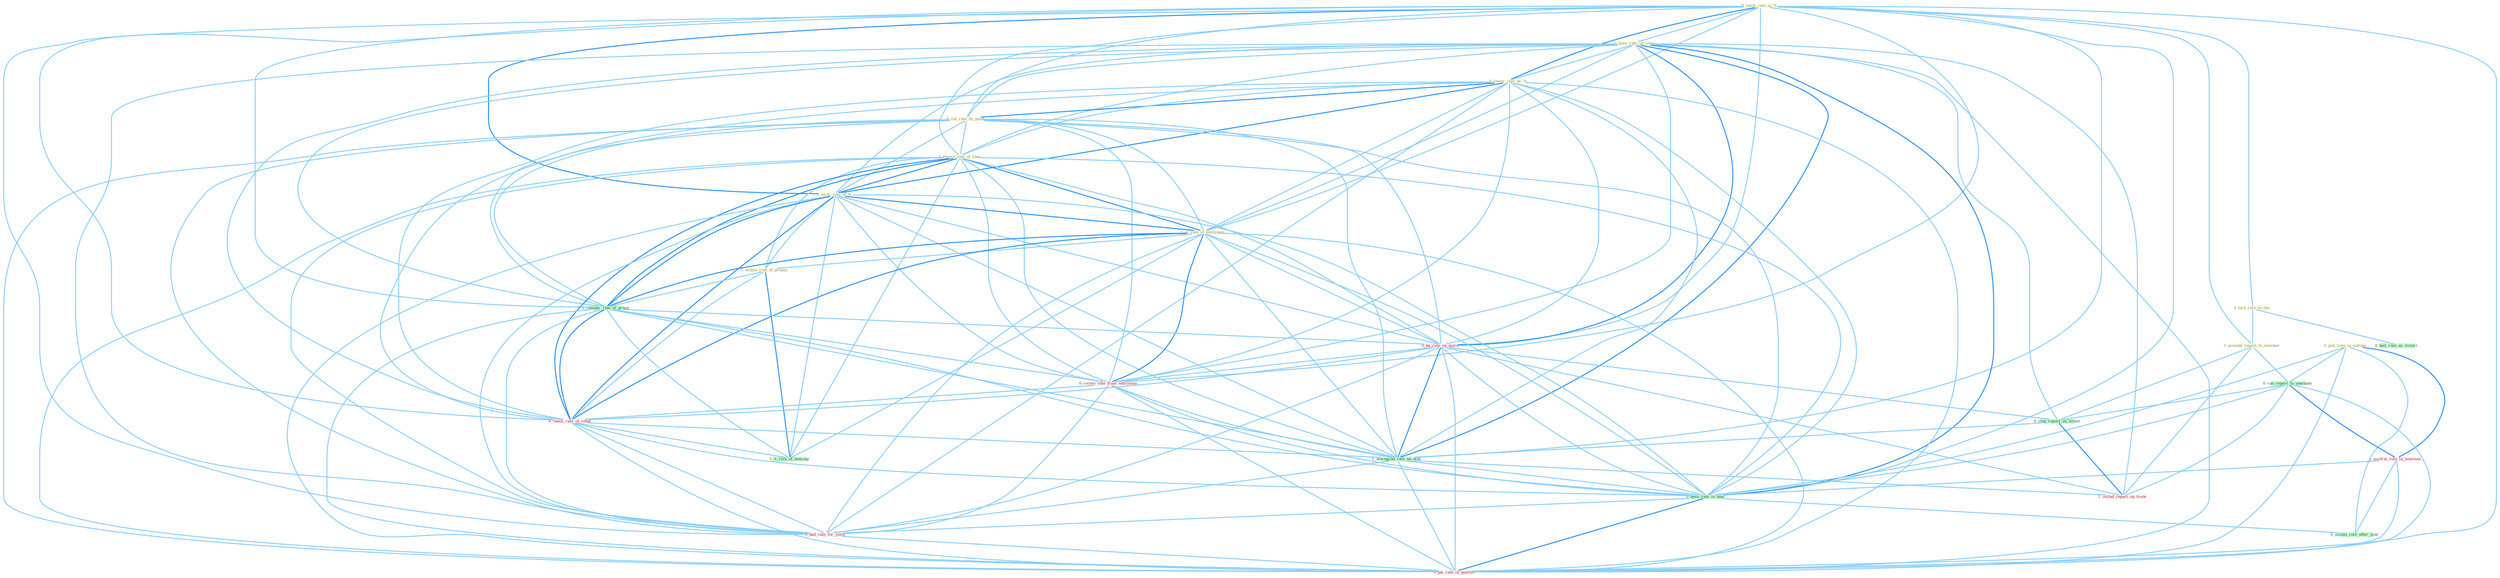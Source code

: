 Graph G{ 
    node
    [shape=polygon,style=filled,width=.5,height=.06,color="#BDFCC9",fixedsize=true,fontsize=4,
    fontcolor="#2f4f4f"];
    {node
    [color="#ffffe0", fontcolor="#8b7d6b"] "0_reset_rate_to_% " "1_have_rate_on_vote " "0_lower_rate_by_% " "0_turn_rule_to_the " "0_cut_rate_by_point " "0_present_report_to_member " "1_expect_rate_of_loan " "1_term_rate_of_% " "0_plai_role_in_collaps " "1_is_rate_of_entitynam " "1_elimin_risk_of_prepay "}
{node [color="#fff0f5", fontcolor="#b22222"] "0_ha_rate_on_morn " "0_receiv_rate_from_entitynam " "0_choos_rate_of_rebat " "1_portrai_role_in_yearnum " "1_includ_report_on_trade " "0_had_rate_for_yield " "0_pai_rate_in_quarter "}
edge [color="#B0E2FF"];

	"0_reset_rate_to_% " -- "1_have_rate_on_vote " [w="1", color="#87cefa" ];
	"0_reset_rate_to_% " -- "0_lower_rate_by_% " [w="2", color="#1e90ff" , len=0.8];
	"0_reset_rate_to_% " -- "0_turn_rule_to_the " [w="1", color="#87cefa" ];
	"0_reset_rate_to_% " -- "0_cut_rate_by_point " [w="1", color="#87cefa" ];
	"0_reset_rate_to_% " -- "0_present_report_to_member " [w="1", color="#87cefa" ];
	"0_reset_rate_to_% " -- "1_expect_rate_of_loan " [w="1", color="#87cefa" ];
	"0_reset_rate_to_% " -- "1_term_rate_of_% " [w="2", color="#1e90ff" , len=0.8];
	"0_reset_rate_to_% " -- "1_is_rate_of_entitynam " [w="1", color="#87cefa" ];
	"0_reset_rate_to_% " -- "1_compar_rate_of_group " [w="1", color="#87cefa" ];
	"0_reset_rate_to_% " -- "0_ha_rate_on_morn " [w="1", color="#87cefa" ];
	"0_reset_rate_to_% " -- "0_receiv_rate_from_entitynam " [w="1", color="#87cefa" ];
	"0_reset_rate_to_% " -- "0_choos_rate_of_rebat " [w="1", color="#87cefa" ];
	"0_reset_rate_to_% " -- "1_downgrad_rate_on_debt " [w="1", color="#87cefa" ];
	"0_reset_rate_to_% " -- "0_have_rate_in_year " [w="1", color="#87cefa" ];
	"0_reset_rate_to_% " -- "0_had_rate_for_yield " [w="1", color="#87cefa" ];
	"0_reset_rate_to_% " -- "0_pai_rate_in_quarter " [w="1", color="#87cefa" ];
	"1_have_rate_on_vote " -- "0_lower_rate_by_% " [w="1", color="#87cefa" ];
	"1_have_rate_on_vote " -- "0_cut_rate_by_point " [w="1", color="#87cefa" ];
	"1_have_rate_on_vote " -- "1_expect_rate_of_loan " [w="1", color="#87cefa" ];
	"1_have_rate_on_vote " -- "1_term_rate_of_% " [w="1", color="#87cefa" ];
	"1_have_rate_on_vote " -- "1_is_rate_of_entitynam " [w="1", color="#87cefa" ];
	"1_have_rate_on_vote " -- "1_compar_rate_of_group " [w="1", color="#87cefa" ];
	"1_have_rate_on_vote " -- "0_ha_rate_on_morn " [w="2", color="#1e90ff" , len=0.8];
	"1_have_rate_on_vote " -- "0_receiv_rate_from_entitynam " [w="1", color="#87cefa" ];
	"1_have_rate_on_vote " -- "0_stop_report_on_street " [w="1", color="#87cefa" ];
	"1_have_rate_on_vote " -- "0_choos_rate_of_rebat " [w="1", color="#87cefa" ];
	"1_have_rate_on_vote " -- "1_downgrad_rate_on_debt " [w="2", color="#1e90ff" , len=0.8];
	"1_have_rate_on_vote " -- "0_have_rate_in_year " [w="2", color="#1e90ff" , len=0.8];
	"1_have_rate_on_vote " -- "1_includ_report_on_trade " [w="1", color="#87cefa" ];
	"1_have_rate_on_vote " -- "0_had_rate_for_yield " [w="1", color="#87cefa" ];
	"1_have_rate_on_vote " -- "0_pai_rate_in_quarter " [w="1", color="#87cefa" ];
	"0_lower_rate_by_% " -- "0_cut_rate_by_point " [w="2", color="#1e90ff" , len=0.8];
	"0_lower_rate_by_% " -- "1_expect_rate_of_loan " [w="1", color="#87cefa" ];
	"0_lower_rate_by_% " -- "1_term_rate_of_% " [w="2", color="#1e90ff" , len=0.8];
	"0_lower_rate_by_% " -- "1_is_rate_of_entitynam " [w="1", color="#87cefa" ];
	"0_lower_rate_by_% " -- "1_compar_rate_of_group " [w="1", color="#87cefa" ];
	"0_lower_rate_by_% " -- "0_ha_rate_on_morn " [w="1", color="#87cefa" ];
	"0_lower_rate_by_% " -- "0_receiv_rate_from_entitynam " [w="1", color="#87cefa" ];
	"0_lower_rate_by_% " -- "0_choos_rate_of_rebat " [w="1", color="#87cefa" ];
	"0_lower_rate_by_% " -- "1_downgrad_rate_on_debt " [w="1", color="#87cefa" ];
	"0_lower_rate_by_% " -- "0_have_rate_in_year " [w="1", color="#87cefa" ];
	"0_lower_rate_by_% " -- "0_had_rate_for_yield " [w="1", color="#87cefa" ];
	"0_lower_rate_by_% " -- "0_pai_rate_in_quarter " [w="1", color="#87cefa" ];
	"0_turn_rule_to_the " -- "0_present_report_to_member " [w="1", color="#87cefa" ];
	"0_turn_rule_to_the " -- "0_hail_rule_as_victori " [w="1", color="#87cefa" ];
	"0_cut_rate_by_point " -- "1_expect_rate_of_loan " [w="1", color="#87cefa" ];
	"0_cut_rate_by_point " -- "1_term_rate_of_% " [w="1", color="#87cefa" ];
	"0_cut_rate_by_point " -- "1_is_rate_of_entitynam " [w="1", color="#87cefa" ];
	"0_cut_rate_by_point " -- "1_compar_rate_of_group " [w="1", color="#87cefa" ];
	"0_cut_rate_by_point " -- "0_ha_rate_on_morn " [w="1", color="#87cefa" ];
	"0_cut_rate_by_point " -- "0_receiv_rate_from_entitynam " [w="1", color="#87cefa" ];
	"0_cut_rate_by_point " -- "0_choos_rate_of_rebat " [w="1", color="#87cefa" ];
	"0_cut_rate_by_point " -- "1_downgrad_rate_on_debt " [w="1", color="#87cefa" ];
	"0_cut_rate_by_point " -- "0_have_rate_in_year " [w="1", color="#87cefa" ];
	"0_cut_rate_by_point " -- "0_had_rate_for_yield " [w="1", color="#87cefa" ];
	"0_cut_rate_by_point " -- "0_pai_rate_in_quarter " [w="1", color="#87cefa" ];
	"0_present_report_to_member " -- "0_ran_report_in_yearnum " [w="1", color="#87cefa" ];
	"0_present_report_to_member " -- "0_stop_report_on_street " [w="1", color="#87cefa" ];
	"0_present_report_to_member " -- "1_includ_report_on_trade " [w="1", color="#87cefa" ];
	"1_expect_rate_of_loan " -- "1_term_rate_of_% " [w="2", color="#1e90ff" , len=0.8];
	"1_expect_rate_of_loan " -- "1_is_rate_of_entitynam " [w="2", color="#1e90ff" , len=0.8];
	"1_expect_rate_of_loan " -- "1_elimin_risk_of_prepay " [w="1", color="#87cefa" ];
	"1_expect_rate_of_loan " -- "1_compar_rate_of_group " [w="2", color="#1e90ff" , len=0.8];
	"1_expect_rate_of_loan " -- "0_ha_rate_on_morn " [w="1", color="#87cefa" ];
	"1_expect_rate_of_loan " -- "0_receiv_rate_from_entitynam " [w="1", color="#87cefa" ];
	"1_expect_rate_of_loan " -- "0_choos_rate_of_rebat " [w="2", color="#1e90ff" , len=0.8];
	"1_expect_rate_of_loan " -- "1_downgrad_rate_on_debt " [w="1", color="#87cefa" ];
	"1_expect_rate_of_loan " -- "1_'s_risk_of_messag " [w="1", color="#87cefa" ];
	"1_expect_rate_of_loan " -- "0_have_rate_in_year " [w="1", color="#87cefa" ];
	"1_expect_rate_of_loan " -- "0_had_rate_for_yield " [w="1", color="#87cefa" ];
	"1_expect_rate_of_loan " -- "0_pai_rate_in_quarter " [w="1", color="#87cefa" ];
	"1_term_rate_of_% " -- "1_is_rate_of_entitynam " [w="2", color="#1e90ff" , len=0.8];
	"1_term_rate_of_% " -- "1_elimin_risk_of_prepay " [w="1", color="#87cefa" ];
	"1_term_rate_of_% " -- "1_compar_rate_of_group " [w="2", color="#1e90ff" , len=0.8];
	"1_term_rate_of_% " -- "0_ha_rate_on_morn " [w="1", color="#87cefa" ];
	"1_term_rate_of_% " -- "0_receiv_rate_from_entitynam " [w="1", color="#87cefa" ];
	"1_term_rate_of_% " -- "0_choos_rate_of_rebat " [w="2", color="#1e90ff" , len=0.8];
	"1_term_rate_of_% " -- "1_downgrad_rate_on_debt " [w="1", color="#87cefa" ];
	"1_term_rate_of_% " -- "1_'s_risk_of_messag " [w="1", color="#87cefa" ];
	"1_term_rate_of_% " -- "0_have_rate_in_year " [w="1", color="#87cefa" ];
	"1_term_rate_of_% " -- "0_had_rate_for_yield " [w="1", color="#87cefa" ];
	"1_term_rate_of_% " -- "0_pai_rate_in_quarter " [w="1", color="#87cefa" ];
	"0_plai_role_in_collaps " -- "0_ran_report_in_yearnum " [w="1", color="#87cefa" ];
	"0_plai_role_in_collaps " -- "1_portrai_role_in_yearnum " [w="2", color="#1e90ff" , len=0.8];
	"0_plai_role_in_collaps " -- "0_have_rate_in_year " [w="1", color="#87cefa" ];
	"0_plai_role_in_collaps " -- "0_assum_role_after_year " [w="1", color="#87cefa" ];
	"0_plai_role_in_collaps " -- "0_pai_rate_in_quarter " [w="1", color="#87cefa" ];
	"1_is_rate_of_entitynam " -- "1_elimin_risk_of_prepay " [w="1", color="#87cefa" ];
	"1_is_rate_of_entitynam " -- "1_compar_rate_of_group " [w="2", color="#1e90ff" , len=0.8];
	"1_is_rate_of_entitynam " -- "0_ha_rate_on_morn " [w="1", color="#87cefa" ];
	"1_is_rate_of_entitynam " -- "0_receiv_rate_from_entitynam " [w="2", color="#1e90ff" , len=0.8];
	"1_is_rate_of_entitynam " -- "0_choos_rate_of_rebat " [w="2", color="#1e90ff" , len=0.8];
	"1_is_rate_of_entitynam " -- "1_downgrad_rate_on_debt " [w="1", color="#87cefa" ];
	"1_is_rate_of_entitynam " -- "1_'s_risk_of_messag " [w="1", color="#87cefa" ];
	"1_is_rate_of_entitynam " -- "0_have_rate_in_year " [w="1", color="#87cefa" ];
	"1_is_rate_of_entitynam " -- "0_had_rate_for_yield " [w="1", color="#87cefa" ];
	"1_is_rate_of_entitynam " -- "0_pai_rate_in_quarter " [w="1", color="#87cefa" ];
	"1_elimin_risk_of_prepay " -- "1_compar_rate_of_group " [w="1", color="#87cefa" ];
	"1_elimin_risk_of_prepay " -- "0_choos_rate_of_rebat " [w="1", color="#87cefa" ];
	"1_elimin_risk_of_prepay " -- "1_'s_risk_of_messag " [w="2", color="#1e90ff" , len=0.8];
	"1_compar_rate_of_group " -- "0_ha_rate_on_morn " [w="1", color="#87cefa" ];
	"1_compar_rate_of_group " -- "0_receiv_rate_from_entitynam " [w="1", color="#87cefa" ];
	"1_compar_rate_of_group " -- "0_choos_rate_of_rebat " [w="2", color="#1e90ff" , len=0.8];
	"1_compar_rate_of_group " -- "1_downgrad_rate_on_debt " [w="1", color="#87cefa" ];
	"1_compar_rate_of_group " -- "1_'s_risk_of_messag " [w="1", color="#87cefa" ];
	"1_compar_rate_of_group " -- "0_have_rate_in_year " [w="1", color="#87cefa" ];
	"1_compar_rate_of_group " -- "0_had_rate_for_yield " [w="1", color="#87cefa" ];
	"1_compar_rate_of_group " -- "0_pai_rate_in_quarter " [w="1", color="#87cefa" ];
	"0_ran_report_in_yearnum " -- "0_stop_report_on_street " [w="1", color="#87cefa" ];
	"0_ran_report_in_yearnum " -- "1_portrai_role_in_yearnum " [w="2", color="#1e90ff" , len=0.8];
	"0_ran_report_in_yearnum " -- "0_have_rate_in_year " [w="1", color="#87cefa" ];
	"0_ran_report_in_yearnum " -- "1_includ_report_on_trade " [w="1", color="#87cefa" ];
	"0_ran_report_in_yearnum " -- "0_pai_rate_in_quarter " [w="1", color="#87cefa" ];
	"0_ha_rate_on_morn " -- "0_receiv_rate_from_entitynam " [w="1", color="#87cefa" ];
	"0_ha_rate_on_morn " -- "0_stop_report_on_street " [w="1", color="#87cefa" ];
	"0_ha_rate_on_morn " -- "0_choos_rate_of_rebat " [w="1", color="#87cefa" ];
	"0_ha_rate_on_morn " -- "1_downgrad_rate_on_debt " [w="2", color="#1e90ff" , len=0.8];
	"0_ha_rate_on_morn " -- "0_have_rate_in_year " [w="1", color="#87cefa" ];
	"0_ha_rate_on_morn " -- "1_includ_report_on_trade " [w="1", color="#87cefa" ];
	"0_ha_rate_on_morn " -- "0_had_rate_for_yield " [w="1", color="#87cefa" ];
	"0_ha_rate_on_morn " -- "0_pai_rate_in_quarter " [w="1", color="#87cefa" ];
	"0_receiv_rate_from_entitynam " -- "0_choos_rate_of_rebat " [w="1", color="#87cefa" ];
	"0_receiv_rate_from_entitynam " -- "1_downgrad_rate_on_debt " [w="1", color="#87cefa" ];
	"0_receiv_rate_from_entitynam " -- "0_have_rate_in_year " [w="1", color="#87cefa" ];
	"0_receiv_rate_from_entitynam " -- "0_had_rate_for_yield " [w="1", color="#87cefa" ];
	"0_receiv_rate_from_entitynam " -- "0_pai_rate_in_quarter " [w="1", color="#87cefa" ];
	"0_stop_report_on_street " -- "1_downgrad_rate_on_debt " [w="1", color="#87cefa" ];
	"0_stop_report_on_street " -- "1_includ_report_on_trade " [w="2", color="#1e90ff" , len=0.8];
	"0_choos_rate_of_rebat " -- "1_downgrad_rate_on_debt " [w="1", color="#87cefa" ];
	"0_choos_rate_of_rebat " -- "1_'s_risk_of_messag " [w="1", color="#87cefa" ];
	"0_choos_rate_of_rebat " -- "0_have_rate_in_year " [w="1", color="#87cefa" ];
	"0_choos_rate_of_rebat " -- "0_had_rate_for_yield " [w="1", color="#87cefa" ];
	"0_choos_rate_of_rebat " -- "0_pai_rate_in_quarter " [w="1", color="#87cefa" ];
	"1_downgrad_rate_on_debt " -- "0_have_rate_in_year " [w="1", color="#87cefa" ];
	"1_downgrad_rate_on_debt " -- "1_includ_report_on_trade " [w="1", color="#87cefa" ];
	"1_downgrad_rate_on_debt " -- "0_had_rate_for_yield " [w="1", color="#87cefa" ];
	"1_downgrad_rate_on_debt " -- "0_pai_rate_in_quarter " [w="1", color="#87cefa" ];
	"1_portrai_role_in_yearnum " -- "0_have_rate_in_year " [w="1", color="#87cefa" ];
	"1_portrai_role_in_yearnum " -- "0_assum_role_after_year " [w="1", color="#87cefa" ];
	"1_portrai_role_in_yearnum " -- "0_pai_rate_in_quarter " [w="1", color="#87cefa" ];
	"0_have_rate_in_year " -- "0_assum_role_after_year " [w="1", color="#87cefa" ];
	"0_have_rate_in_year " -- "0_had_rate_for_yield " [w="1", color="#87cefa" ];
	"0_have_rate_in_year " -- "0_pai_rate_in_quarter " [w="2", color="#1e90ff" , len=0.8];
	"0_had_rate_for_yield " -- "0_pai_rate_in_quarter " [w="1", color="#87cefa" ];
}